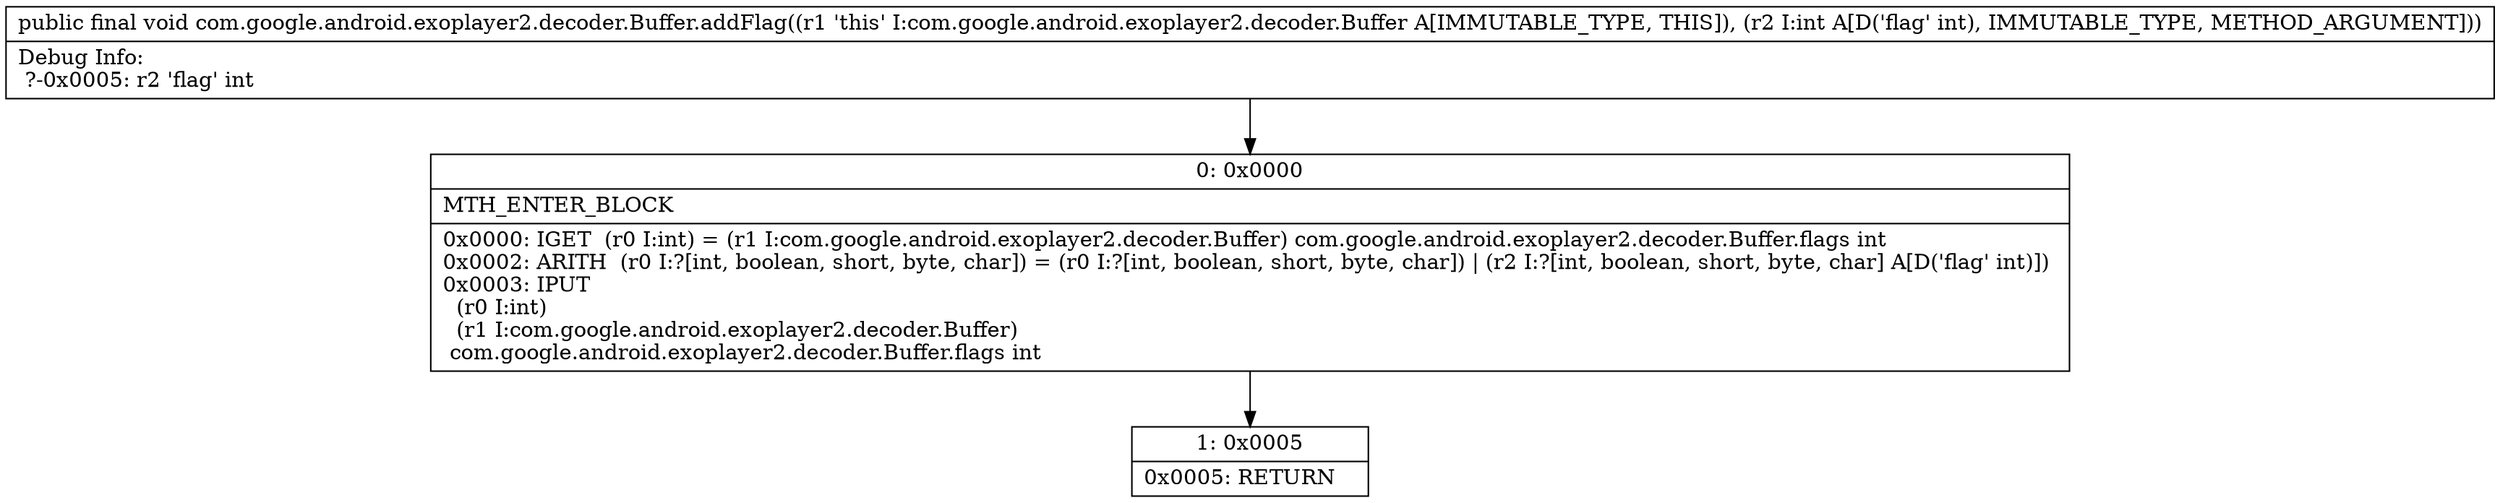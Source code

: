 digraph "CFG forcom.google.android.exoplayer2.decoder.Buffer.addFlag(I)V" {
Node_0 [shape=record,label="{0\:\ 0x0000|MTH_ENTER_BLOCK\l|0x0000: IGET  (r0 I:int) = (r1 I:com.google.android.exoplayer2.decoder.Buffer) com.google.android.exoplayer2.decoder.Buffer.flags int \l0x0002: ARITH  (r0 I:?[int, boolean, short, byte, char]) = (r0 I:?[int, boolean, short, byte, char]) \| (r2 I:?[int, boolean, short, byte, char] A[D('flag' int)]) \l0x0003: IPUT  \l  (r0 I:int)\l  (r1 I:com.google.android.exoplayer2.decoder.Buffer)\l com.google.android.exoplayer2.decoder.Buffer.flags int \l}"];
Node_1 [shape=record,label="{1\:\ 0x0005|0x0005: RETURN   \l}"];
MethodNode[shape=record,label="{public final void com.google.android.exoplayer2.decoder.Buffer.addFlag((r1 'this' I:com.google.android.exoplayer2.decoder.Buffer A[IMMUTABLE_TYPE, THIS]), (r2 I:int A[D('flag' int), IMMUTABLE_TYPE, METHOD_ARGUMENT]))  | Debug Info:\l  ?\-0x0005: r2 'flag' int\l}"];
MethodNode -> Node_0;
Node_0 -> Node_1;
}

